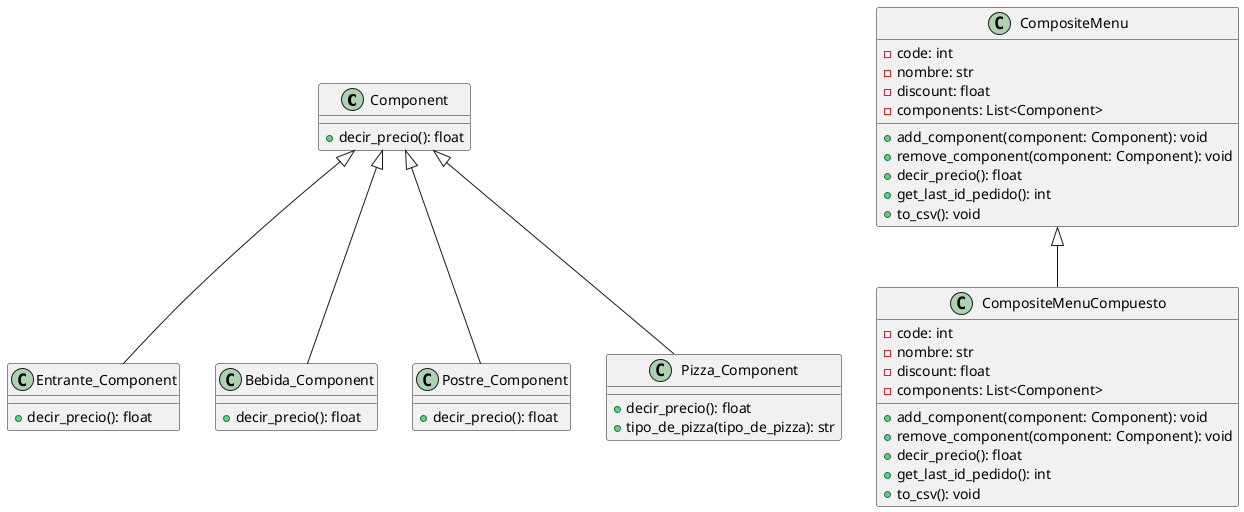 @startuml

class Component {
    +decir_precio(): float
}

class Entrante_Component {
    +decir_precio(): float
}

class Bebida_Component {
    +decir_precio(): float
}

class Postre_Component {
    +decir_precio(): float
}

class Pizza_Component {
    +decir_precio(): float
    +tipo_de_pizza(tipo_de_pizza): str
}

class CompositeMenu {
    -code: int
    -nombre: str
    -discount: float
    -components: List<Component>

    +add_component(component: Component): void
    +remove_component(component: Component): void
    +decir_precio(): float
    +get_last_id_pedido(): int
    +to_csv(): void
}

class CompositeMenuCompuesto {
    -code: int
    -nombre: str
    -discount: float
    -components: List<Component>

    +add_component(component: Component): void
    +remove_component(component: Component): void
    +decir_precio(): float
    +get_last_id_pedido(): int
    +to_csv(): void
}

Component <|-- Entrante_Component
Component <|-- Bebida_Component
Component <|-- Postre_Component
Component <|-- Pizza_Component

CompositeMenu <|-- CompositeMenuCompuesto

@enduml
